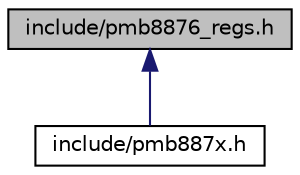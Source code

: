 digraph "include/pmb8876_regs.h"
{
 // LATEX_PDF_SIZE
  edge [fontname="Helvetica",fontsize="10",labelfontname="Helvetica",labelfontsize="10"];
  node [fontname="Helvetica",fontsize="10",shape=record];
  Node1 [label="include/pmb8876_regs.h",height=0.2,width=0.4,color="black", fillcolor="grey75", style="filled", fontcolor="black",tooltip=" "];
  Node1 -> Node2 [dir="back",color="midnightblue",fontsize="10",style="solid",fontname="Helvetica"];
  Node2 [label="include/pmb887x.h",height=0.2,width=0.4,color="black", fillcolor="white", style="filled",URL="$pmb887x_8h.html",tooltip=" "];
}
